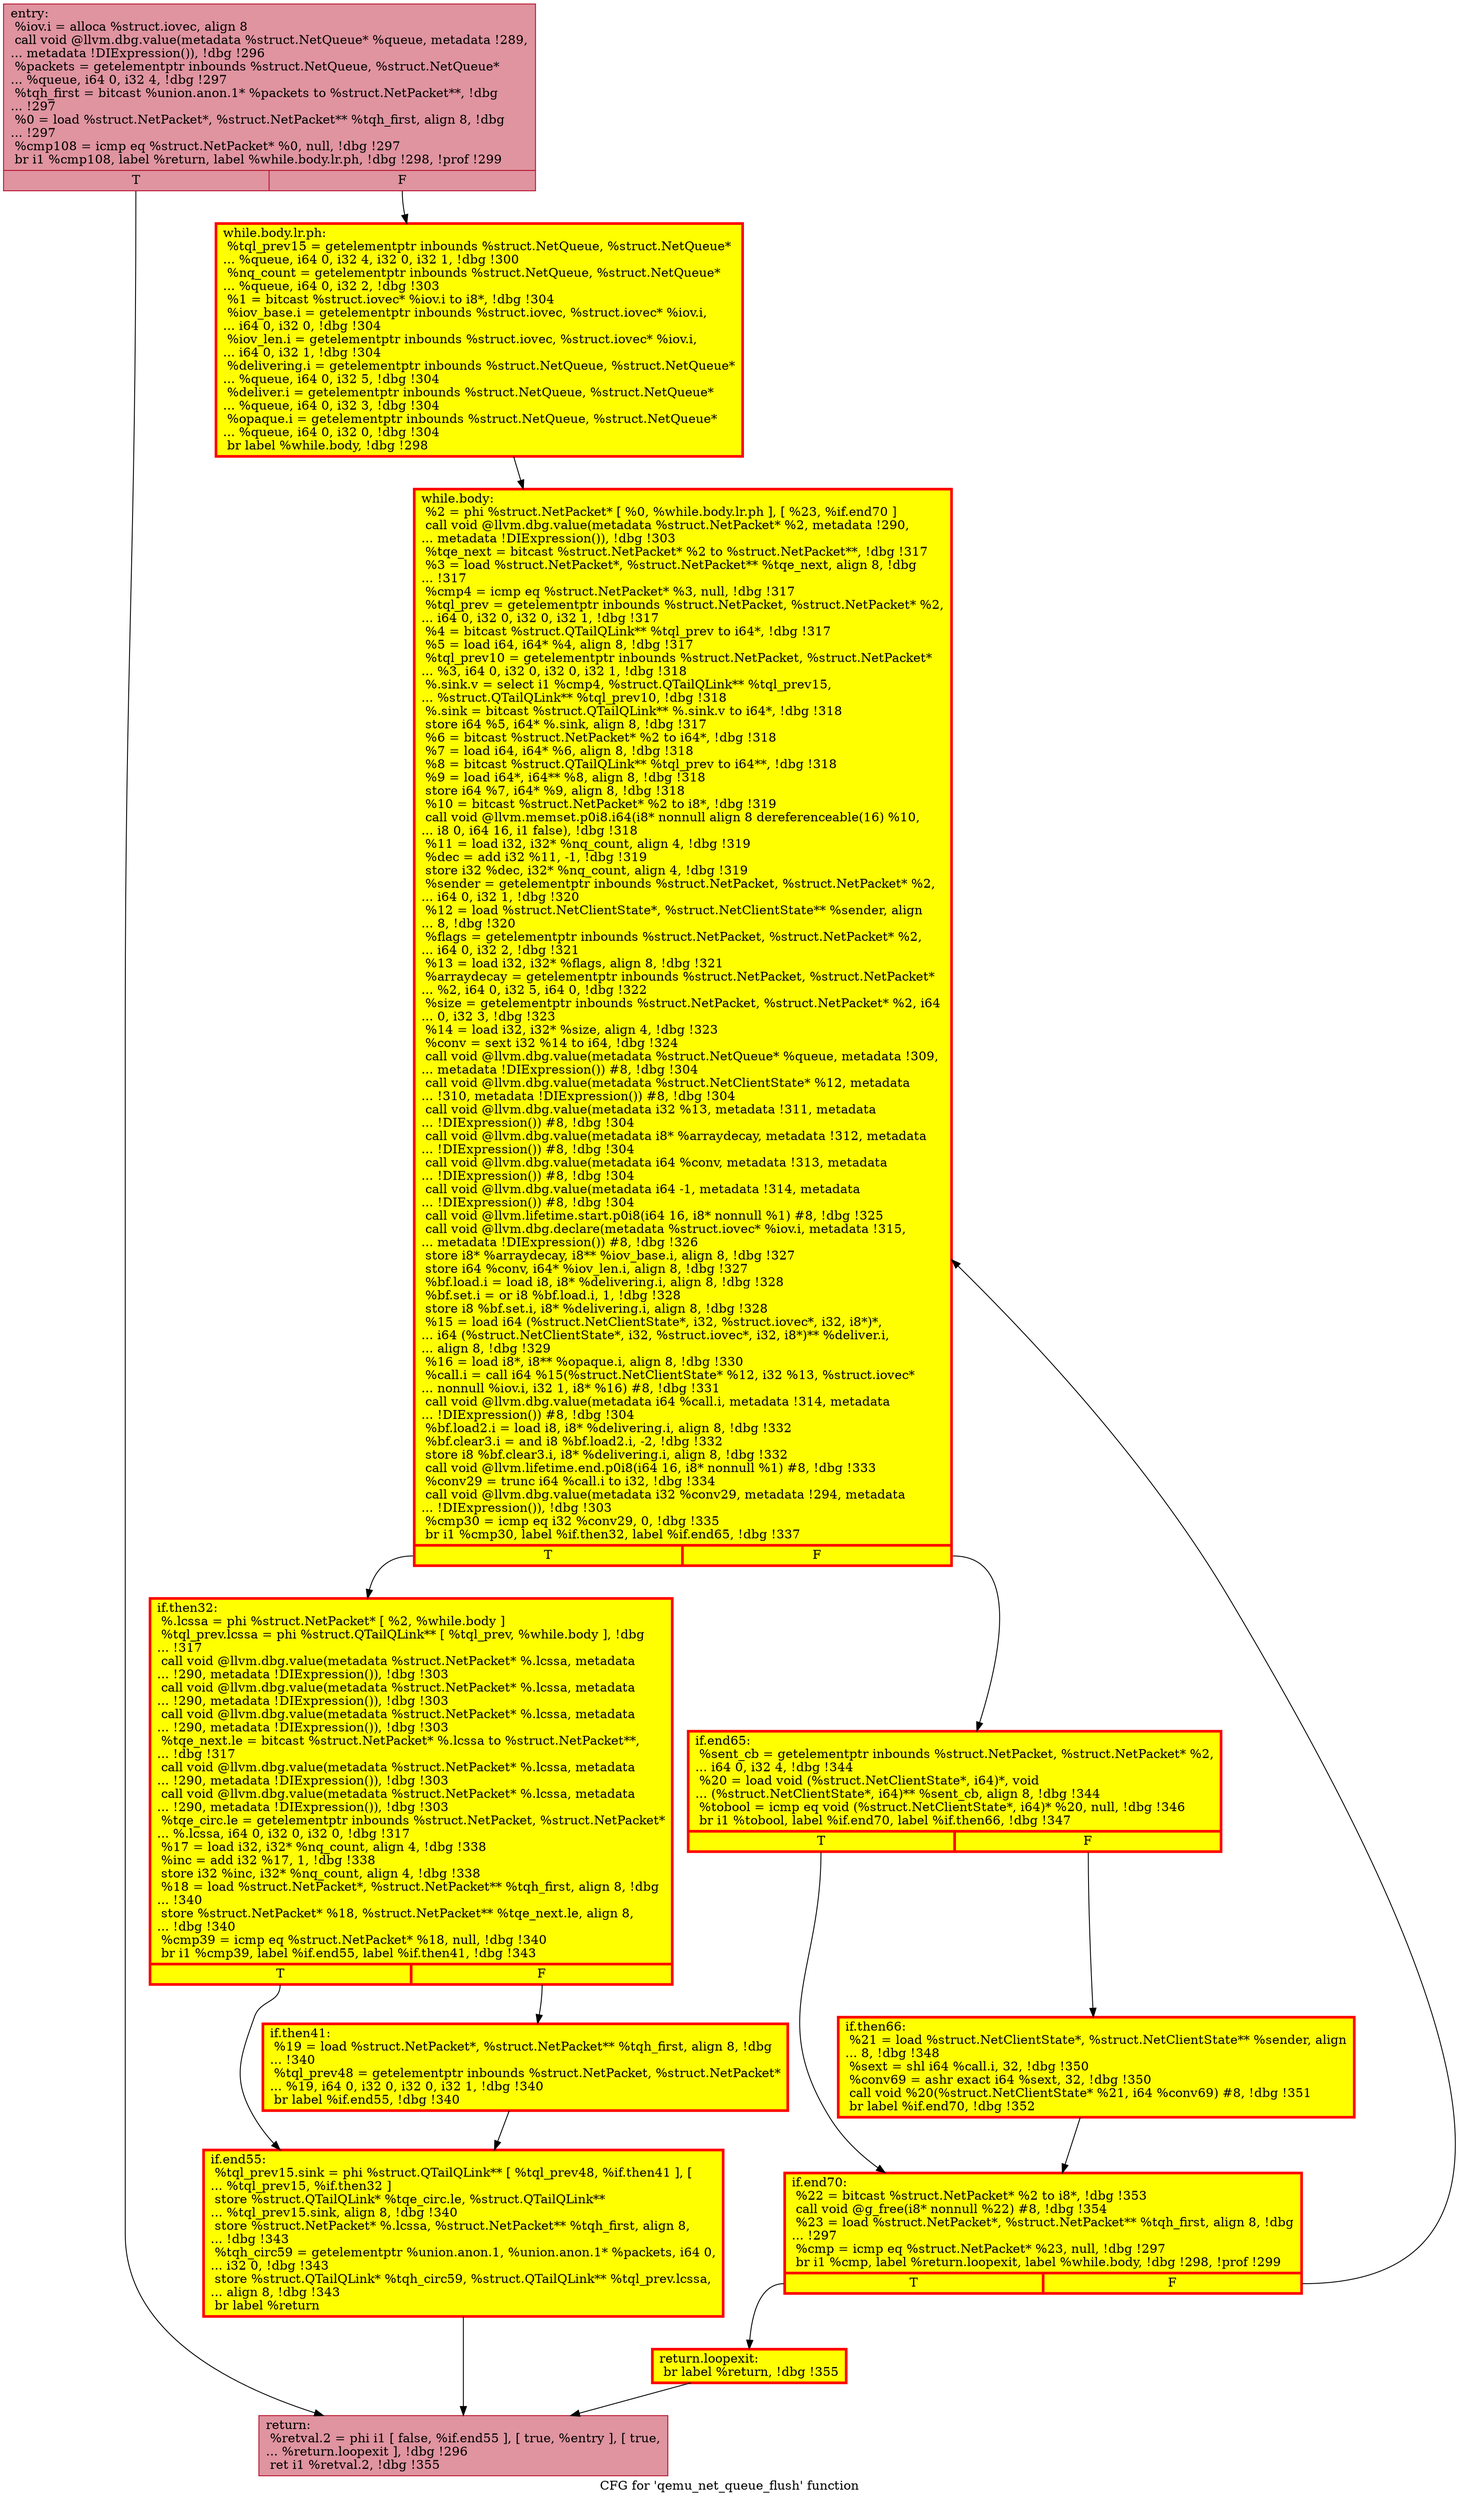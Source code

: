 digraph "CFG for 'qemu_net_queue_flush' function" {
	label="CFG for 'qemu_net_queue_flush' function";

	Node0x560de2ed0d90 [shape=record,color="#b70d28ff", style=filled, fillcolor="#b70d2870",label="{entry:\l  %iov.i = alloca %struct.iovec, align 8\l  call void @llvm.dbg.value(metadata %struct.NetQueue* %queue, metadata !289,\l... metadata !DIExpression()), !dbg !296\l  %packets = getelementptr inbounds %struct.NetQueue, %struct.NetQueue*\l... %queue, i64 0, i32 4, !dbg !297\l  %tqh_first = bitcast %union.anon.1* %packets to %struct.NetPacket**, !dbg\l... !297\l  %0 = load %struct.NetPacket*, %struct.NetPacket** %tqh_first, align 8, !dbg\l... !297\l  %cmp108 = icmp eq %struct.NetPacket* %0, null, !dbg !297\l  br i1 %cmp108, label %return, label %while.body.lr.ph, !dbg !298, !prof !299\l|{<s0>T|<s1>F}}"];
	Node0x560de2ed0d90:s0 -> Node0x560de2ed0f10;
	Node0x560de2ed0d90:s1 -> Node0x560de2edd920;
	Node0x560de2edd920 [shape=record,penwidth=3.0, style="filled", color="red", fillcolor="yellow",label="{while.body.lr.ph:                                 \l  %tql_prev15 = getelementptr inbounds %struct.NetQueue, %struct.NetQueue*\l... %queue, i64 0, i32 4, i32 0, i32 1, !dbg !300\l  %nq_count = getelementptr inbounds %struct.NetQueue, %struct.NetQueue*\l... %queue, i64 0, i32 2, !dbg !303\l  %1 = bitcast %struct.iovec* %iov.i to i8*, !dbg !304\l  %iov_base.i = getelementptr inbounds %struct.iovec, %struct.iovec* %iov.i,\l... i64 0, i32 0, !dbg !304\l  %iov_len.i = getelementptr inbounds %struct.iovec, %struct.iovec* %iov.i,\l... i64 0, i32 1, !dbg !304\l  %delivering.i = getelementptr inbounds %struct.NetQueue, %struct.NetQueue*\l... %queue, i64 0, i32 5, !dbg !304\l  %deliver.i = getelementptr inbounds %struct.NetQueue, %struct.NetQueue*\l... %queue, i64 0, i32 3, !dbg !304\l  %opaque.i = getelementptr inbounds %struct.NetQueue, %struct.NetQueue*\l... %queue, i64 0, i32 0, !dbg !304\l  br label %while.body, !dbg !298\l}"];
	Node0x560de2edd920 -> Node0x560de2ed5e20;
	Node0x560de2ed5e20 [shape=record,penwidth=3.0, style="filled", color="red", fillcolor="yellow",label="{while.body:                                       \l  %2 = phi %struct.NetPacket* [ %0, %while.body.lr.ph ], [ %23, %if.end70 ]\l  call void @llvm.dbg.value(metadata %struct.NetPacket* %2, metadata !290,\l... metadata !DIExpression()), !dbg !303\l  %tqe_next = bitcast %struct.NetPacket* %2 to %struct.NetPacket**, !dbg !317\l  %3 = load %struct.NetPacket*, %struct.NetPacket** %tqe_next, align 8, !dbg\l... !317\l  %cmp4 = icmp eq %struct.NetPacket* %3, null, !dbg !317\l  %tql_prev = getelementptr inbounds %struct.NetPacket, %struct.NetPacket* %2,\l... i64 0, i32 0, i32 0, i32 1, !dbg !317\l  %4 = bitcast %struct.QTailQLink** %tql_prev to i64*, !dbg !317\l  %5 = load i64, i64* %4, align 8, !dbg !317\l  %tql_prev10 = getelementptr inbounds %struct.NetPacket, %struct.NetPacket*\l... %3, i64 0, i32 0, i32 0, i32 1, !dbg !318\l  %.sink.v = select i1 %cmp4, %struct.QTailQLink** %tql_prev15,\l... %struct.QTailQLink** %tql_prev10, !dbg !318\l  %.sink = bitcast %struct.QTailQLink** %.sink.v to i64*, !dbg !318\l  store i64 %5, i64* %.sink, align 8, !dbg !317\l  %6 = bitcast %struct.NetPacket* %2 to i64*, !dbg !318\l  %7 = load i64, i64* %6, align 8, !dbg !318\l  %8 = bitcast %struct.QTailQLink** %tql_prev to i64**, !dbg !318\l  %9 = load i64*, i64** %8, align 8, !dbg !318\l  store i64 %7, i64* %9, align 8, !dbg !318\l  %10 = bitcast %struct.NetPacket* %2 to i8*, !dbg !319\l  call void @llvm.memset.p0i8.i64(i8* nonnull align 8 dereferenceable(16) %10,\l... i8 0, i64 16, i1 false), !dbg !318\l  %11 = load i32, i32* %nq_count, align 4, !dbg !319\l  %dec = add i32 %11, -1, !dbg !319\l  store i32 %dec, i32* %nq_count, align 4, !dbg !319\l  %sender = getelementptr inbounds %struct.NetPacket, %struct.NetPacket* %2,\l... i64 0, i32 1, !dbg !320\l  %12 = load %struct.NetClientState*, %struct.NetClientState** %sender, align\l... 8, !dbg !320\l  %flags = getelementptr inbounds %struct.NetPacket, %struct.NetPacket* %2,\l... i64 0, i32 2, !dbg !321\l  %13 = load i32, i32* %flags, align 8, !dbg !321\l  %arraydecay = getelementptr inbounds %struct.NetPacket, %struct.NetPacket*\l... %2, i64 0, i32 5, i64 0, !dbg !322\l  %size = getelementptr inbounds %struct.NetPacket, %struct.NetPacket* %2, i64\l... 0, i32 3, !dbg !323\l  %14 = load i32, i32* %size, align 4, !dbg !323\l  %conv = sext i32 %14 to i64, !dbg !324\l  call void @llvm.dbg.value(metadata %struct.NetQueue* %queue, metadata !309,\l... metadata !DIExpression()) #8, !dbg !304\l  call void @llvm.dbg.value(metadata %struct.NetClientState* %12, metadata\l... !310, metadata !DIExpression()) #8, !dbg !304\l  call void @llvm.dbg.value(metadata i32 %13, metadata !311, metadata\l... !DIExpression()) #8, !dbg !304\l  call void @llvm.dbg.value(metadata i8* %arraydecay, metadata !312, metadata\l... !DIExpression()) #8, !dbg !304\l  call void @llvm.dbg.value(metadata i64 %conv, metadata !313, metadata\l... !DIExpression()) #8, !dbg !304\l  call void @llvm.dbg.value(metadata i64 -1, metadata !314, metadata\l... !DIExpression()) #8, !dbg !304\l  call void @llvm.lifetime.start.p0i8(i64 16, i8* nonnull %1) #8, !dbg !325\l  call void @llvm.dbg.declare(metadata %struct.iovec* %iov.i, metadata !315,\l... metadata !DIExpression()) #8, !dbg !326\l  store i8* %arraydecay, i8** %iov_base.i, align 8, !dbg !327\l  store i64 %conv, i64* %iov_len.i, align 8, !dbg !327\l  %bf.load.i = load i8, i8* %delivering.i, align 8, !dbg !328\l  %bf.set.i = or i8 %bf.load.i, 1, !dbg !328\l  store i8 %bf.set.i, i8* %delivering.i, align 8, !dbg !328\l  %15 = load i64 (%struct.NetClientState*, i32, %struct.iovec*, i32, i8*)*,\l... i64 (%struct.NetClientState*, i32, %struct.iovec*, i32, i8*)** %deliver.i,\l... align 8, !dbg !329\l  %16 = load i8*, i8** %opaque.i, align 8, !dbg !330\l  %call.i = call i64 %15(%struct.NetClientState* %12, i32 %13, %struct.iovec*\l... nonnull %iov.i, i32 1, i8* %16) #8, !dbg !331\l  call void @llvm.dbg.value(metadata i64 %call.i, metadata !314, metadata\l... !DIExpression()) #8, !dbg !304\l  %bf.load2.i = load i8, i8* %delivering.i, align 8, !dbg !332\l  %bf.clear3.i = and i8 %bf.load2.i, -2, !dbg !332\l  store i8 %bf.clear3.i, i8* %delivering.i, align 8, !dbg !332\l  call void @llvm.lifetime.end.p0i8(i64 16, i8* nonnull %1) #8, !dbg !333\l  %conv29 = trunc i64 %call.i to i32, !dbg !334\l  call void @llvm.dbg.value(metadata i32 %conv29, metadata !294, metadata\l... !DIExpression()), !dbg !303\l  %cmp30 = icmp eq i32 %conv29, 0, !dbg !335\l  br i1 %cmp30, label %if.then32, label %if.end65, !dbg !337\l|{<s0>T|<s1>F}}"];
	Node0x560de2ed5e20:s0 -> Node0x560de2ecc6f0;
	Node0x560de2ed5e20:s1 -> Node0x560de2eb7f40;
	Node0x560de2ecc6f0 [shape=record,penwidth=3.0, style="filled", color="red", fillcolor="yellow",label="{if.then32:                                        \l  %.lcssa = phi %struct.NetPacket* [ %2, %while.body ]\l  %tql_prev.lcssa = phi %struct.QTailQLink** [ %tql_prev, %while.body ], !dbg\l... !317\l  call void @llvm.dbg.value(metadata %struct.NetPacket* %.lcssa, metadata\l... !290, metadata !DIExpression()), !dbg !303\l  call void @llvm.dbg.value(metadata %struct.NetPacket* %.lcssa, metadata\l... !290, metadata !DIExpression()), !dbg !303\l  call void @llvm.dbg.value(metadata %struct.NetPacket* %.lcssa, metadata\l... !290, metadata !DIExpression()), !dbg !303\l  %tqe_next.le = bitcast %struct.NetPacket* %.lcssa to %struct.NetPacket**,\l... !dbg !317\l  call void @llvm.dbg.value(metadata %struct.NetPacket* %.lcssa, metadata\l... !290, metadata !DIExpression()), !dbg !303\l  call void @llvm.dbg.value(metadata %struct.NetPacket* %.lcssa, metadata\l... !290, metadata !DIExpression()), !dbg !303\l  %tqe_circ.le = getelementptr inbounds %struct.NetPacket, %struct.NetPacket*\l... %.lcssa, i64 0, i32 0, i32 0, !dbg !317\l  %17 = load i32, i32* %nq_count, align 4, !dbg !338\l  %inc = add i32 %17, 1, !dbg !338\l  store i32 %inc, i32* %nq_count, align 4, !dbg !338\l  %18 = load %struct.NetPacket*, %struct.NetPacket** %tqh_first, align 8, !dbg\l... !340\l  store %struct.NetPacket* %18, %struct.NetPacket** %tqe_next.le, align 8,\l... !dbg !340\l  %cmp39 = icmp eq %struct.NetPacket* %18, null, !dbg !340\l  br i1 %cmp39, label %if.end55, label %if.then41, !dbg !343\l|{<s0>T|<s1>F}}"];
	Node0x560de2ecc6f0:s0 -> Node0x560de2edd500;
	Node0x560de2ecc6f0:s1 -> Node0x560de2edd4b0;
	Node0x560de2edd4b0 [shape=record,penwidth=3.0, style="filled", color="red", fillcolor="yellow",label="{if.then41:                                        \l  %19 = load %struct.NetPacket*, %struct.NetPacket** %tqh_first, align 8, !dbg\l... !340\l  %tql_prev48 = getelementptr inbounds %struct.NetPacket, %struct.NetPacket*\l... %19, i64 0, i32 0, i32 0, i32 1, !dbg !340\l  br label %if.end55, !dbg !340\l}"];
	Node0x560de2edd4b0 -> Node0x560de2edd500;
	Node0x560de2edd500 [shape=record,penwidth=3.0, style="filled", color="red", fillcolor="yellow",label="{if.end55:                                         \l  %tql_prev15.sink = phi %struct.QTailQLink** [ %tql_prev48, %if.then41 ], [\l... %tql_prev15, %if.then32 ]\l  store %struct.QTailQLink* %tqe_circ.le, %struct.QTailQLink**\l... %tql_prev15.sink, align 8, !dbg !340\l  store %struct.NetPacket* %.lcssa, %struct.NetPacket** %tqh_first, align 8,\l... !dbg !343\l  %tqh_circ59 = getelementptr %union.anon.1, %union.anon.1* %packets, i64 0,\l... i32 0, !dbg !343\l  store %struct.QTailQLink* %tqh_circ59, %struct.QTailQLink** %tql_prev.lcssa,\l... align 8, !dbg !343\l  br label %return\l}"];
	Node0x560de2edd500 -> Node0x560de2ed0f10;
	Node0x560de2eb7f40 [shape=record,penwidth=3.0, style="filled", color="red", fillcolor="yellow",label="{if.end65:                                         \l  %sent_cb = getelementptr inbounds %struct.NetPacket, %struct.NetPacket* %2,\l... i64 0, i32 4, !dbg !344\l  %20 = load void (%struct.NetClientState*, i64)*, void\l... (%struct.NetClientState*, i64)** %sent_cb, align 8, !dbg !344\l  %tobool = icmp eq void (%struct.NetClientState*, i64)* %20, null, !dbg !346\l  br i1 %tobool, label %if.end70, label %if.then66, !dbg !347\l|{<s0>T|<s1>F}}"];
	Node0x560de2eb7f40:s0 -> Node0x560de2eb6d60;
	Node0x560de2eb7f40:s1 -> Node0x560de2eb6d10;
	Node0x560de2eb6d10 [shape=record,penwidth=3.0, style="filled", color="red", fillcolor="yellow",label="{if.then66:                                        \l  %21 = load %struct.NetClientState*, %struct.NetClientState** %sender, align\l... 8, !dbg !348\l  %sext = shl i64 %call.i, 32, !dbg !350\l  %conv69 = ashr exact i64 %sext, 32, !dbg !350\l  call void %20(%struct.NetClientState* %21, i64 %conv69) #8, !dbg !351\l  br label %if.end70, !dbg !352\l}"];
	Node0x560de2eb6d10 -> Node0x560de2eb6d60;
	Node0x560de2eb6d60 [shape=record,penwidth=3.0, style="filled", color="red", fillcolor="yellow",label="{if.end70:                                         \l  %22 = bitcast %struct.NetPacket* %2 to i8*, !dbg !353\l  call void @g_free(i8* nonnull %22) #8, !dbg !354\l  %23 = load %struct.NetPacket*, %struct.NetPacket** %tqh_first, align 8, !dbg\l... !297\l  %cmp = icmp eq %struct.NetPacket* %23, null, !dbg !297\l  br i1 %cmp, label %return.loopexit, label %while.body, !dbg !298, !prof !299\l|{<s0>T|<s1>F}}"];
	Node0x560de2eb6d60:s0 -> Node0x560de2ed6dc0;
	Node0x560de2eb6d60:s1 -> Node0x560de2ed5e20;
	Node0x560de2ed6dc0 [shape=record,penwidth=3.0, style="filled", color="red", fillcolor="yellow",label="{return.loopexit:                                  \l  br label %return, !dbg !355\l}"];
	Node0x560de2ed6dc0 -> Node0x560de2ed0f10;
	Node0x560de2ed0f10 [shape=record,color="#b70d28ff", style=filled, fillcolor="#b70d2870",label="{return:                                           \l  %retval.2 = phi i1 [ false, %if.end55 ], [ true, %entry ], [ true,\l... %return.loopexit ], !dbg !296\l  ret i1 %retval.2, !dbg !355\l}"];
}
